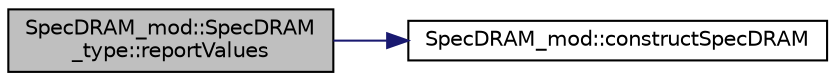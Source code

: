 digraph "SpecDRAM_mod::SpecDRAM_type::reportValues"
{
 // LATEX_PDF_SIZE
  edge [fontname="Helvetica",fontsize="10",labelfontname="Helvetica",labelfontsize="10"];
  node [fontname="Helvetica",fontsize="10",shape=record];
  rankdir="LR";
  Node1 [label="SpecDRAM_mod::SpecDRAM\l_type::reportValues",height=0.2,width=0.4,color="black", fillcolor="grey75", style="filled", fontcolor="black",tooltip=" "];
  Node1 -> Node2 [color="midnightblue",fontsize="10",style="solid",fontname="Helvetica"];
  Node2 [label="SpecDRAM_mod::constructSpecDRAM",height=0.2,width=0.4,color="black", fillcolor="white", style="filled",URL="$namespaceSpecDRAM__mod.html#a4a0981ca0da9204e689390bbcb6d1eb2",tooltip=" "];
}
